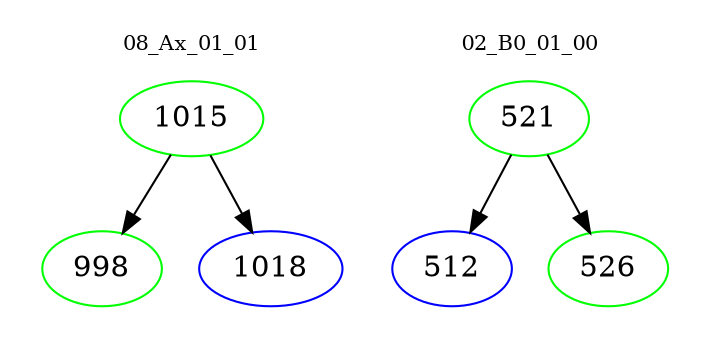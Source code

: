 digraph{
subgraph cluster_0 {
color = white
label = "08_Ax_01_01";
fontsize=10;
T0_1015 [label="1015", color="green"]
T0_1015 -> T0_998 [color="black"]
T0_998 [label="998", color="green"]
T0_1015 -> T0_1018 [color="black"]
T0_1018 [label="1018", color="blue"]
}
subgraph cluster_1 {
color = white
label = "02_B0_01_00";
fontsize=10;
T1_521 [label="521", color="green"]
T1_521 -> T1_512 [color="black"]
T1_512 [label="512", color="blue"]
T1_521 -> T1_526 [color="black"]
T1_526 [label="526", color="green"]
}
}
